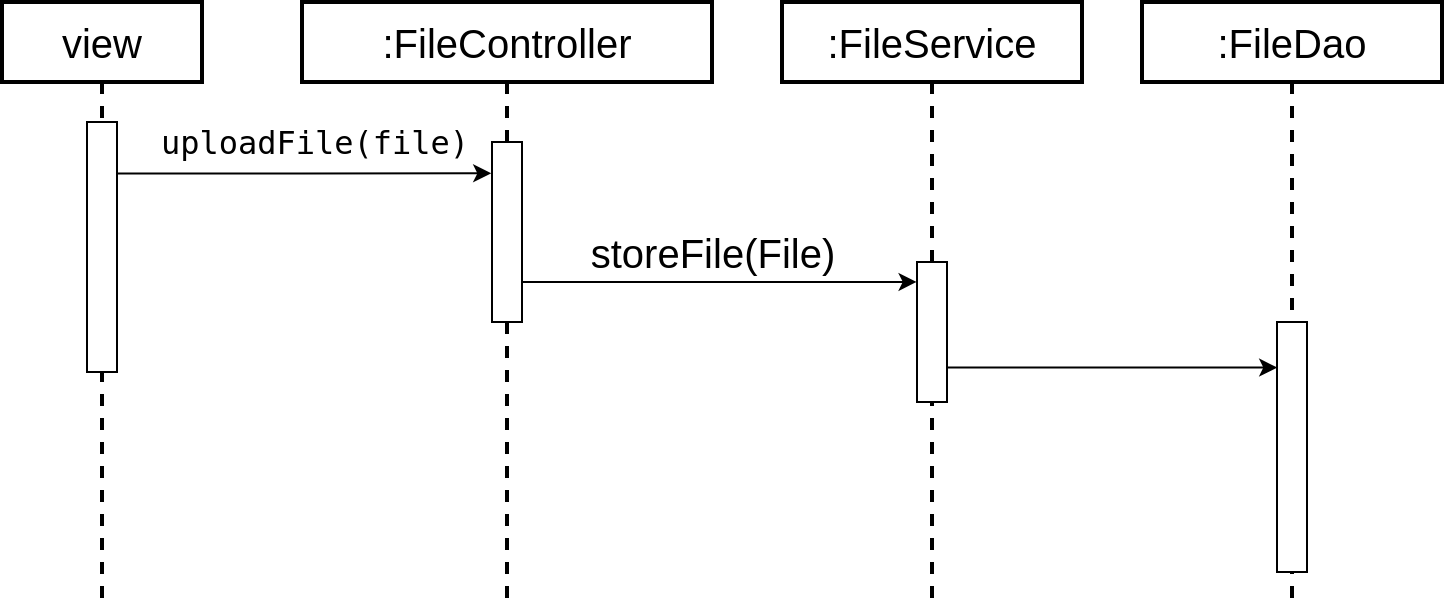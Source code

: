 <mxfile version="20.0.1" type="github"><diagram id="3xgr6Wl_caDraCp_i_57" name="第 1 页"><mxGraphModel dx="547" dy="290" grid="1" gridSize="10" guides="1" tooltips="1" connect="1" arrows="1" fold="1" page="1" pageScale="1" pageWidth="1100" pageHeight="850" math="0" shadow="0"><root><mxCell id="0"/><mxCell id="1" parent="0"/><mxCell id="X0qBIvLDJ5G69g6WKqBM-21" value="view" style="shape=umlLifeline;perimeter=lifelinePerimeter;whiteSpace=wrap;html=1;container=1;collapsible=0;recursiveResize=0;outlineConnect=0;strokeColor=#000000;fillColor=#FFFFFF;strokeWidth=2;fontSize=20;" vertex="1" parent="1"><mxGeometry x="70" y="40" width="100" height="300" as="geometry"/></mxCell><mxCell id="X0qBIvLDJ5G69g6WKqBM-26" value="" style="html=1;points=[];perimeter=orthogonalPerimeter;fillColor=#FFFFFF;strokeColor=#000000;fontSize=20;" vertex="1" parent="X0qBIvLDJ5G69g6WKqBM-21"><mxGeometry x="42.5" y="60" width="15" height="125" as="geometry"/></mxCell><mxCell id="X0qBIvLDJ5G69g6WKqBM-23" value=":FileController" style="shape=umlLifeline;perimeter=lifelinePerimeter;whiteSpace=wrap;html=1;container=1;collapsible=0;recursiveResize=0;outlineConnect=0;strokeColor=#000000;fillColor=#FFFFFF;strokeWidth=2;fontSize=20;" vertex="1" parent="1"><mxGeometry x="220" y="40" width="205" height="300" as="geometry"/></mxCell><mxCell id="X0qBIvLDJ5G69g6WKqBM-28" value="" style="html=1;points=[];perimeter=orthogonalPerimeter;fillColor=#FFFFFF;strokeColor=#000000;fontSize=20;" vertex="1" parent="X0qBIvLDJ5G69g6WKqBM-23"><mxGeometry x="95" y="70" width="15" height="90" as="geometry"/></mxCell><mxCell id="X0qBIvLDJ5G69g6WKqBM-24" value=":FileService" style="shape=umlLifeline;perimeter=lifelinePerimeter;whiteSpace=wrap;html=1;container=1;collapsible=0;recursiveResize=0;outlineConnect=0;strokeColor=#000000;fillColor=#FFFFFF;strokeWidth=2;fontSize=20;" vertex="1" parent="1"><mxGeometry x="460" y="40" width="150" height="300" as="geometry"/></mxCell><mxCell id="X0qBIvLDJ5G69g6WKqBM-32" value="" style="html=1;points=[];perimeter=orthogonalPerimeter;fillColor=#FFFFFF;strokeColor=#000000;fontSize=20;" vertex="1" parent="X0qBIvLDJ5G69g6WKqBM-24"><mxGeometry x="67.5" y="130" width="15" height="70" as="geometry"/></mxCell><mxCell id="X0qBIvLDJ5G69g6WKqBM-25" value=":FileDao" style="shape=umlLifeline;perimeter=lifelinePerimeter;whiteSpace=wrap;html=1;container=1;collapsible=0;recursiveResize=0;outlineConnect=0;strokeColor=#000000;fillColor=#FFFFFF;strokeWidth=2;fontSize=20;" vertex="1" parent="1"><mxGeometry x="640" y="40" width="150" height="300" as="geometry"/></mxCell><mxCell id="X0qBIvLDJ5G69g6WKqBM-37" value="" style="html=1;points=[];perimeter=orthogonalPerimeter;fillColor=#FFFFFF;strokeColor=#000000;fontSize=20;" vertex="1" parent="X0qBIvLDJ5G69g6WKqBM-25"><mxGeometry x="67.5" y="160" width="15" height="125" as="geometry"/></mxCell><mxCell id="X0qBIvLDJ5G69g6WKqBM-29" style="edgeStyle=orthogonalEdgeStyle;rounded=0;orthogonalLoop=1;jettySize=auto;html=1;fontSize=20;entryX=-0.026;entryY=0.174;entryDx=0;entryDy=0;entryPerimeter=0;" edge="1" parent="1" source="X0qBIvLDJ5G69g6WKqBM-26" target="X0qBIvLDJ5G69g6WKqBM-28"><mxGeometry relative="1" as="geometry"><mxPoint x="310" y="126" as="targetPoint"/><Array as="points"><mxPoint x="220" y="126"/></Array></mxGeometry></mxCell><mxCell id="X0qBIvLDJ5G69g6WKqBM-31" value="&lt;pre style=&quot;font-family: &amp;quot;Fira Code&amp;quot;, monospace; font-size: 12pt; line-height: 0;&quot;&gt;&lt;span style=&quot;background-color: rgb(255, 255, 255); font-size: 12pt;&quot;&gt;uploadFile&lt;/span&gt;(file)&lt;/pre&gt;" style="edgeLabel;html=1;align=center;verticalAlign=middle;resizable=0;points=[];fontSize=20;labelBackgroundColor=none;" vertex="1" connectable="0" parent="X0qBIvLDJ5G69g6WKqBM-29"><mxGeometry x="-0.262" y="3" relative="1" as="geometry"><mxPoint x="29" y="-13" as="offset"/></mxGeometry></mxCell><mxCell id="X0qBIvLDJ5G69g6WKqBM-33" style="edgeStyle=orthogonalEdgeStyle;rounded=0;orthogonalLoop=1;jettySize=auto;html=1;fontSize=20;entryX=-0.013;entryY=0.142;entryDx=0;entryDy=0;entryPerimeter=0;" edge="1" parent="1" source="X0qBIvLDJ5G69g6WKqBM-28" target="X0qBIvLDJ5G69g6WKqBM-32"><mxGeometry relative="1" as="geometry"><mxPoint x="450" y="220" as="targetPoint"/><Array as="points"><mxPoint x="350" y="180"/><mxPoint x="350" y="180"/></Array></mxGeometry></mxCell><mxCell id="X0qBIvLDJ5G69g6WKqBM-34" value="storeFile(File)" style="text;html=1;align=center;verticalAlign=middle;resizable=0;points=[];autosize=1;strokeColor=none;fillColor=none;fontSize=20;" vertex="1" parent="1"><mxGeometry x="355" y="150" width="140" height="30" as="geometry"/></mxCell><mxCell id="X0qBIvLDJ5G69g6WKqBM-38" style="edgeStyle=orthogonalEdgeStyle;rounded=0;orthogonalLoop=1;jettySize=auto;html=1;entryX=0.008;entryY=0.182;entryDx=0;entryDy=0;entryPerimeter=0;fontSize=20;" edge="1" parent="1" source="X0qBIvLDJ5G69g6WKqBM-32" target="X0qBIvLDJ5G69g6WKqBM-37"><mxGeometry relative="1" as="geometry"><Array as="points"><mxPoint x="690" y="223"/></Array></mxGeometry></mxCell></root></mxGraphModel></diagram></mxfile>